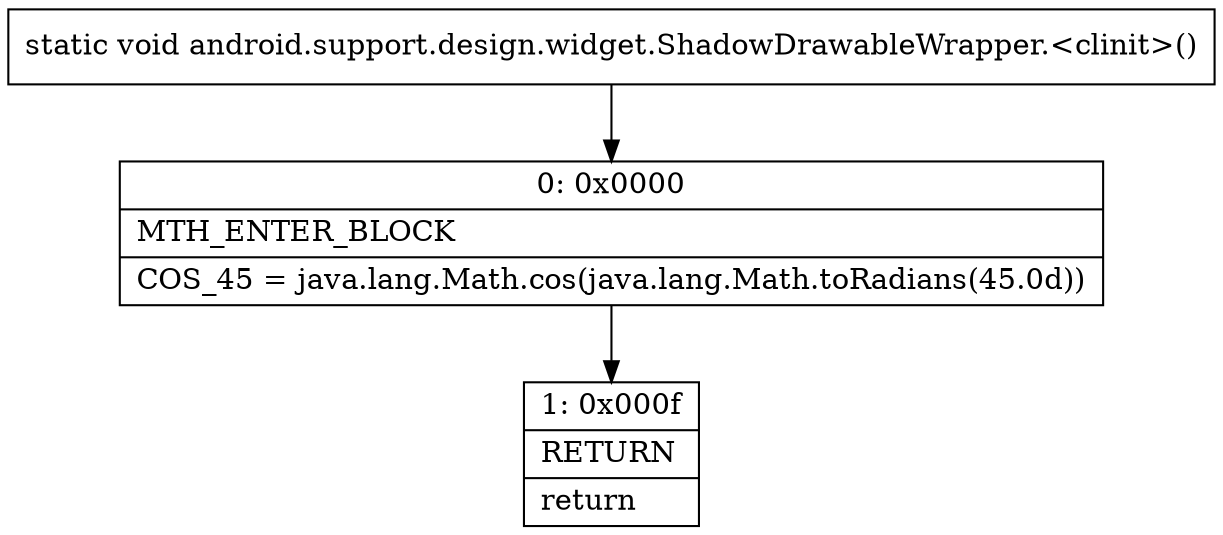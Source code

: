 digraph "CFG forandroid.support.design.widget.ShadowDrawableWrapper.\<clinit\>()V" {
Node_0 [shape=record,label="{0\:\ 0x0000|MTH_ENTER_BLOCK\l|COS_45 = java.lang.Math.cos(java.lang.Math.toRadians(45.0d))\l}"];
Node_1 [shape=record,label="{1\:\ 0x000f|RETURN\l|return\l}"];
MethodNode[shape=record,label="{static void android.support.design.widget.ShadowDrawableWrapper.\<clinit\>() }"];
MethodNode -> Node_0;
Node_0 -> Node_1;
}

